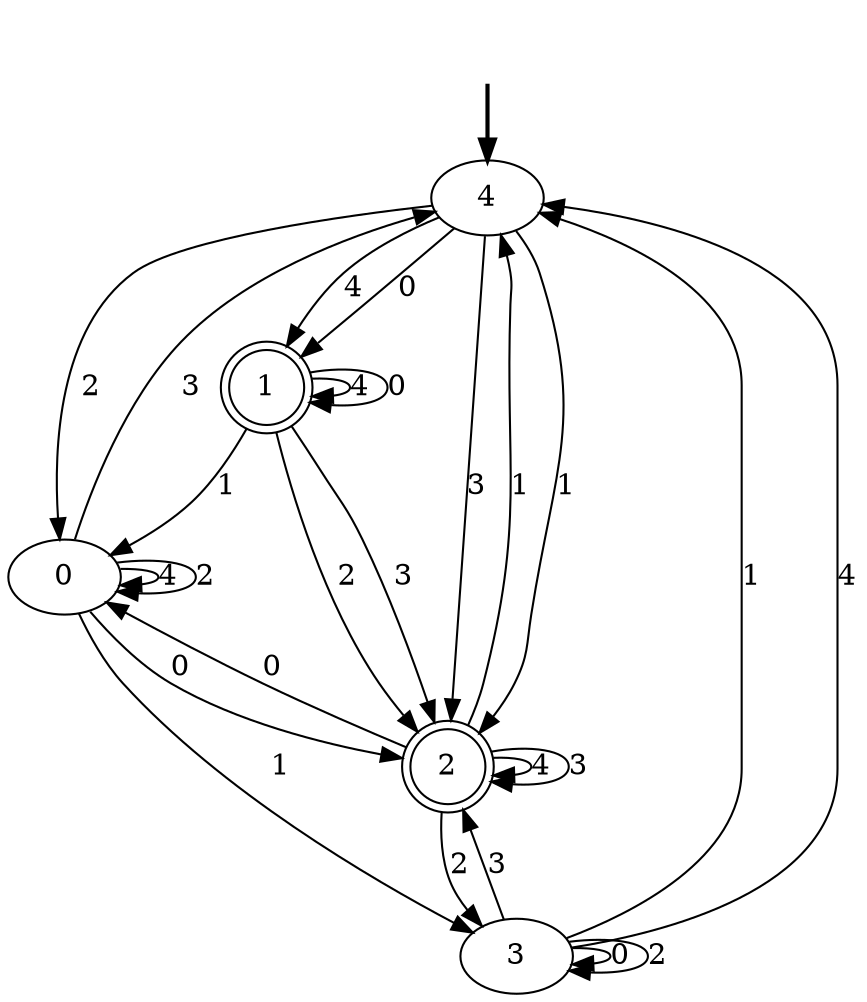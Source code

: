 digraph {
	fake [style=invisible]
	0
	1 [shape=doublecircle]
	2 [shape=doublecircle]
	3
	4 [root=true]
	fake -> 4 [style=bold]
	2 -> 2 [label=4]
	2 -> 3 [label=2]
	3 -> 4 [label=1]
	4 -> 2 [label=3]
	1 -> 1 [label=4]
	1 -> 2 [label=2]
	1 -> 1 [label=0]
	3 -> 3 [label=0]
	0 -> 0 [label=4]
	3 -> 2 [label=3]
	2 -> 4 [label=1]
	4 -> 0 [label=2]
	3 -> 3 [label=2]
	1 -> 2 [label=3]
	0 -> 3 [label=1]
	2 -> 2 [label=3]
	0 -> 4 [label=3]
	1 -> 0 [label=1]
	2 -> 0 [label=0]
	4 -> 2 [label=1]
	0 -> 0 [label=2]
	4 -> 1 [label=4]
	0 -> 2 [label=0]
	4 -> 1 [label=0]
	3 -> 4 [label=4]
}
